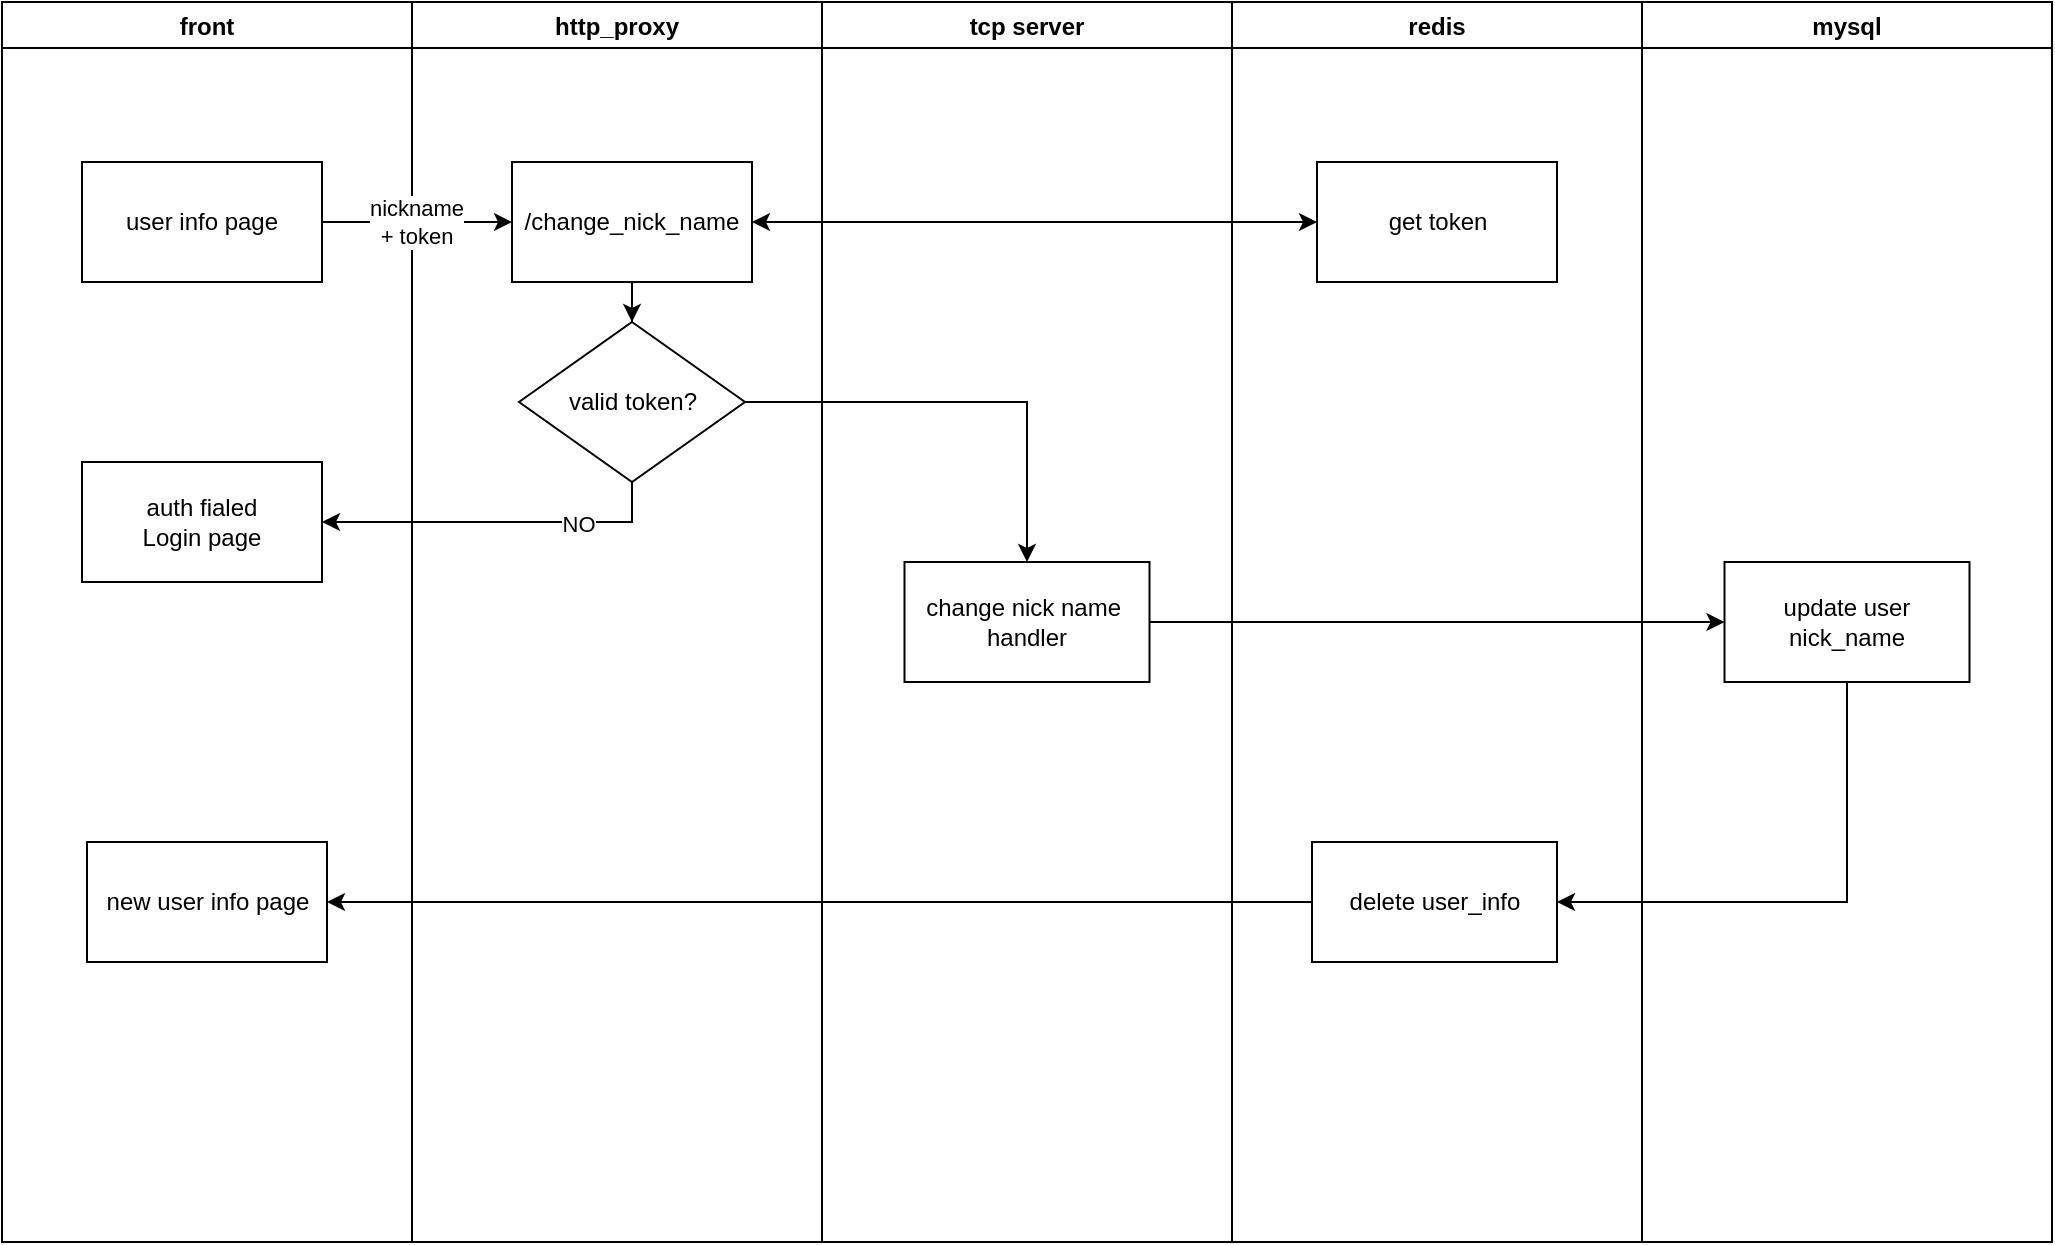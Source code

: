 <mxfile version="16.6.1" type="github">
  <diagram id="IemuaXq5Jafa3FOG4-sM" name="Page-1">
    <mxGraphModel dx="2598" dy="756" grid="1" gridSize="10" guides="1" tooltips="1" connect="1" arrows="1" fold="1" page="1" pageScale="1" pageWidth="1300" pageHeight="700" math="0" shadow="0">
      <root>
        <mxCell id="0" />
        <mxCell id="1" parent="0" />
        <mxCell id="_qIB2CW_H26AFUyjVN2s-4" value="front" style="swimlane;" parent="1" vertex="1">
          <mxGeometry x="-1075" y="40" width="205" height="620" as="geometry" />
        </mxCell>
        <mxCell id="_qIB2CW_H26AFUyjVN2s-11" value="user info page" style="rounded=0;whiteSpace=wrap;html=1;" parent="_qIB2CW_H26AFUyjVN2s-4" vertex="1">
          <mxGeometry x="40" y="80" width="120" height="60" as="geometry" />
        </mxCell>
        <mxCell id="_qIB2CW_H26AFUyjVN2s-35" value="auth fialed&lt;br&gt;Login page" style="rounded=0;whiteSpace=wrap;html=1;" parent="_qIB2CW_H26AFUyjVN2s-4" vertex="1">
          <mxGeometry x="40" y="230" width="120" height="60" as="geometry" />
        </mxCell>
        <mxCell id="_qIB2CW_H26AFUyjVN2s-36" value="new user info page" style="rounded=0;whiteSpace=wrap;html=1;" parent="_qIB2CW_H26AFUyjVN2s-4" vertex="1">
          <mxGeometry x="42.5" y="420" width="120" height="60" as="geometry" />
        </mxCell>
        <mxCell id="_qIB2CW_H26AFUyjVN2s-6" value="http_proxy" style="swimlane;" parent="1" vertex="1">
          <mxGeometry x="-870" y="40" width="205" height="620" as="geometry" />
        </mxCell>
        <mxCell id="tTjFp03oNRJifSqOgnXA-2" style="edgeStyle=orthogonalEdgeStyle;rounded=0;orthogonalLoop=1;jettySize=auto;html=1;exitX=0.5;exitY=1;exitDx=0;exitDy=0;" parent="_qIB2CW_H26AFUyjVN2s-6" source="_qIB2CW_H26AFUyjVN2s-12" target="tTjFp03oNRJifSqOgnXA-1" edge="1">
          <mxGeometry relative="1" as="geometry" />
        </mxCell>
        <mxCell id="_qIB2CW_H26AFUyjVN2s-12" value="/change_nick_name" style="rounded=0;whiteSpace=wrap;html=1;" parent="_qIB2CW_H26AFUyjVN2s-6" vertex="1">
          <mxGeometry x="50" y="80" width="120" height="60" as="geometry" />
        </mxCell>
        <mxCell id="tTjFp03oNRJifSqOgnXA-1" value="valid token?" style="rhombus;whiteSpace=wrap;html=1;" parent="_qIB2CW_H26AFUyjVN2s-6" vertex="1">
          <mxGeometry x="53.5" y="160" width="113" height="80" as="geometry" />
        </mxCell>
        <mxCell id="_qIB2CW_H26AFUyjVN2s-7" value="tcp server" style="swimlane;" parent="1" vertex="1">
          <mxGeometry x="-665" y="40" width="205" height="620" as="geometry" />
        </mxCell>
        <mxCell id="_qIB2CW_H26AFUyjVN2s-29" value="change nick name&amp;nbsp;&lt;br&gt;handler" style="rounded=0;whiteSpace=wrap;html=1;" parent="_qIB2CW_H26AFUyjVN2s-7" vertex="1">
          <mxGeometry x="41.25" y="280" width="122.5" height="60" as="geometry" />
        </mxCell>
        <mxCell id="_qIB2CW_H26AFUyjVN2s-8" value="redis" style="swimlane;" parent="1" vertex="1">
          <mxGeometry x="-460" y="40" width="205" height="620" as="geometry" />
        </mxCell>
        <mxCell id="_qIB2CW_H26AFUyjVN2s-14" value="get token" style="rounded=0;whiteSpace=wrap;html=1;" parent="_qIB2CW_H26AFUyjVN2s-8" vertex="1">
          <mxGeometry x="42.5" y="80" width="120" height="60" as="geometry" />
        </mxCell>
        <mxCell id="WvUgZ8XQto80XwcvRGCQ-1" value="delete user_info" style="rounded=0;whiteSpace=wrap;html=1;" vertex="1" parent="_qIB2CW_H26AFUyjVN2s-8">
          <mxGeometry x="40" y="420" width="122.5" height="60" as="geometry" />
        </mxCell>
        <mxCell id="_qIB2CW_H26AFUyjVN2s-9" value="mysql" style="swimlane;" parent="1" vertex="1">
          <mxGeometry x="-255" y="40" width="205" height="620" as="geometry" />
        </mxCell>
        <mxCell id="_qIB2CW_H26AFUyjVN2s-32" value="update user nick_name" style="rounded=0;whiteSpace=wrap;html=1;" parent="_qIB2CW_H26AFUyjVN2s-9" vertex="1">
          <mxGeometry x="41.25" y="280" width="122.5" height="60" as="geometry" />
        </mxCell>
        <mxCell id="_qIB2CW_H26AFUyjVN2s-13" style="edgeStyle=orthogonalEdgeStyle;rounded=0;orthogonalLoop=1;jettySize=auto;html=1;exitX=1;exitY=0.5;exitDx=0;exitDy=0;" parent="1" source="_qIB2CW_H26AFUyjVN2s-11" target="_qIB2CW_H26AFUyjVN2s-12" edge="1">
          <mxGeometry relative="1" as="geometry" />
        </mxCell>
        <mxCell id="_qIB2CW_H26AFUyjVN2s-16" value="nickname &lt;br&gt;+ token" style="edgeLabel;html=1;align=center;verticalAlign=middle;resizable=0;points=[];" parent="_qIB2CW_H26AFUyjVN2s-13" vertex="1" connectable="0">
          <mxGeometry x="-0.406" y="-1" relative="1" as="geometry">
            <mxPoint x="19" y="-1" as="offset" />
          </mxGeometry>
        </mxCell>
        <mxCell id="OysR4HGZ8k0OTLIIhEmP-4" style="edgeStyle=orthogonalEdgeStyle;rounded=0;orthogonalLoop=1;jettySize=auto;html=1;exitX=1;exitY=0.5;exitDx=0;exitDy=0;entryX=0;entryY=0.5;entryDx=0;entryDy=0;" parent="1" source="_qIB2CW_H26AFUyjVN2s-29" target="_qIB2CW_H26AFUyjVN2s-32" edge="1">
          <mxGeometry relative="1" as="geometry">
            <mxPoint x="-287.5" y="460" as="sourcePoint" />
          </mxGeometry>
        </mxCell>
        <mxCell id="tTjFp03oNRJifSqOgnXA-3" style="edgeStyle=orthogonalEdgeStyle;rounded=0;orthogonalLoop=1;jettySize=auto;html=1;exitX=0.5;exitY=1;exitDx=0;exitDy=0;entryX=1;entryY=0.5;entryDx=0;entryDy=0;" parent="1" source="tTjFp03oNRJifSqOgnXA-1" target="_qIB2CW_H26AFUyjVN2s-35" edge="1">
          <mxGeometry relative="1" as="geometry" />
        </mxCell>
        <mxCell id="tTjFp03oNRJifSqOgnXA-4" value="NO" style="edgeLabel;html=1;align=center;verticalAlign=middle;resizable=0;points=[];" parent="tTjFp03oNRJifSqOgnXA-3" vertex="1" connectable="0">
          <mxGeometry x="-0.463" y="1" relative="1" as="geometry">
            <mxPoint as="offset" />
          </mxGeometry>
        </mxCell>
        <mxCell id="tTjFp03oNRJifSqOgnXA-6" style="edgeStyle=orthogonalEdgeStyle;rounded=0;orthogonalLoop=1;jettySize=auto;html=1;exitX=1;exitY=0.5;exitDx=0;exitDy=0;entryX=0;entryY=0.5;entryDx=0;entryDy=0;startArrow=classic;startFill=1;" parent="1" source="_qIB2CW_H26AFUyjVN2s-12" target="_qIB2CW_H26AFUyjVN2s-14" edge="1">
          <mxGeometry relative="1" as="geometry" />
        </mxCell>
        <mxCell id="tTjFp03oNRJifSqOgnXA-8" style="edgeStyle=orthogonalEdgeStyle;rounded=0;orthogonalLoop=1;jettySize=auto;html=1;exitX=1;exitY=0.5;exitDx=0;exitDy=0;entryX=0.5;entryY=0;entryDx=0;entryDy=0;startArrow=none;startFill=0;" parent="1" source="tTjFp03oNRJifSqOgnXA-1" target="_qIB2CW_H26AFUyjVN2s-29" edge="1">
          <mxGeometry relative="1" as="geometry" />
        </mxCell>
        <mxCell id="WvUgZ8XQto80XwcvRGCQ-2" style="edgeStyle=orthogonalEdgeStyle;rounded=0;orthogonalLoop=1;jettySize=auto;html=1;exitX=0.5;exitY=1;exitDx=0;exitDy=0;entryX=1;entryY=0.5;entryDx=0;entryDy=0;" edge="1" parent="1" source="_qIB2CW_H26AFUyjVN2s-32" target="WvUgZ8XQto80XwcvRGCQ-1">
          <mxGeometry relative="1" as="geometry" />
        </mxCell>
        <mxCell id="WvUgZ8XQto80XwcvRGCQ-3" style="edgeStyle=orthogonalEdgeStyle;rounded=0;orthogonalLoop=1;jettySize=auto;html=1;exitX=0;exitY=0.5;exitDx=0;exitDy=0;entryX=1;entryY=0.5;entryDx=0;entryDy=0;" edge="1" parent="1" source="WvUgZ8XQto80XwcvRGCQ-1" target="_qIB2CW_H26AFUyjVN2s-36">
          <mxGeometry relative="1" as="geometry" />
        </mxCell>
      </root>
    </mxGraphModel>
  </diagram>
</mxfile>
